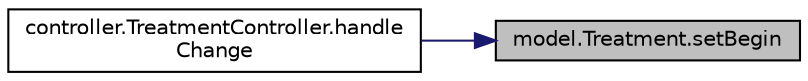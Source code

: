 digraph "model.Treatment.setBegin"
{
 // LATEX_PDF_SIZE
  edge [fontname="Helvetica",fontsize="10",labelfontname="Helvetica",labelfontsize="10"];
  node [fontname="Helvetica",fontsize="10",shape=record];
  rankdir="RL";
  Node1 [label="model.Treatment.setBegin",height=0.2,width=0.4,color="black", fillcolor="grey75", style="filled", fontcolor="black",tooltip="convert given param to a localDate and store as new begin"];
  Node1 -> Node2 [dir="back",color="midnightblue",fontsize="10",style="solid",fontname="Helvetica"];
  Node2 [label="controller.TreatmentController.handle\lChange",height=0.2,width=0.4,color="black", fillcolor="white", style="filled",URL="$d3/da8/classcontroller_1_1TreatmentController.html#a7f8e8d48b027c91abdb4befce81086e5",tooltip="handle changes made in the treatment fields, calls the doUpdate method, calls the readAllAndShowInTab..."];
}
